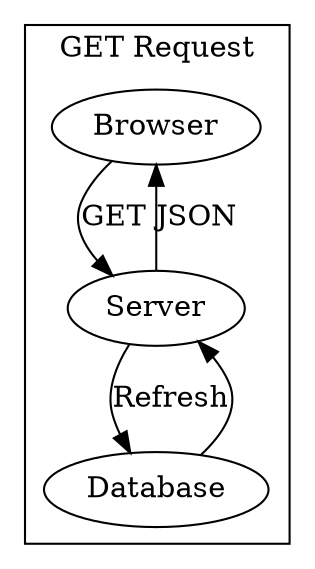 digraph G{
  RK=LR;
  subgraph cluster1{
    label="GET Request";
    Browser->Server [label="GET"];
    Server->Database [label="Refresh"];
    Database->Server;
    Server->Browser [label="JSON"];
  }
}
